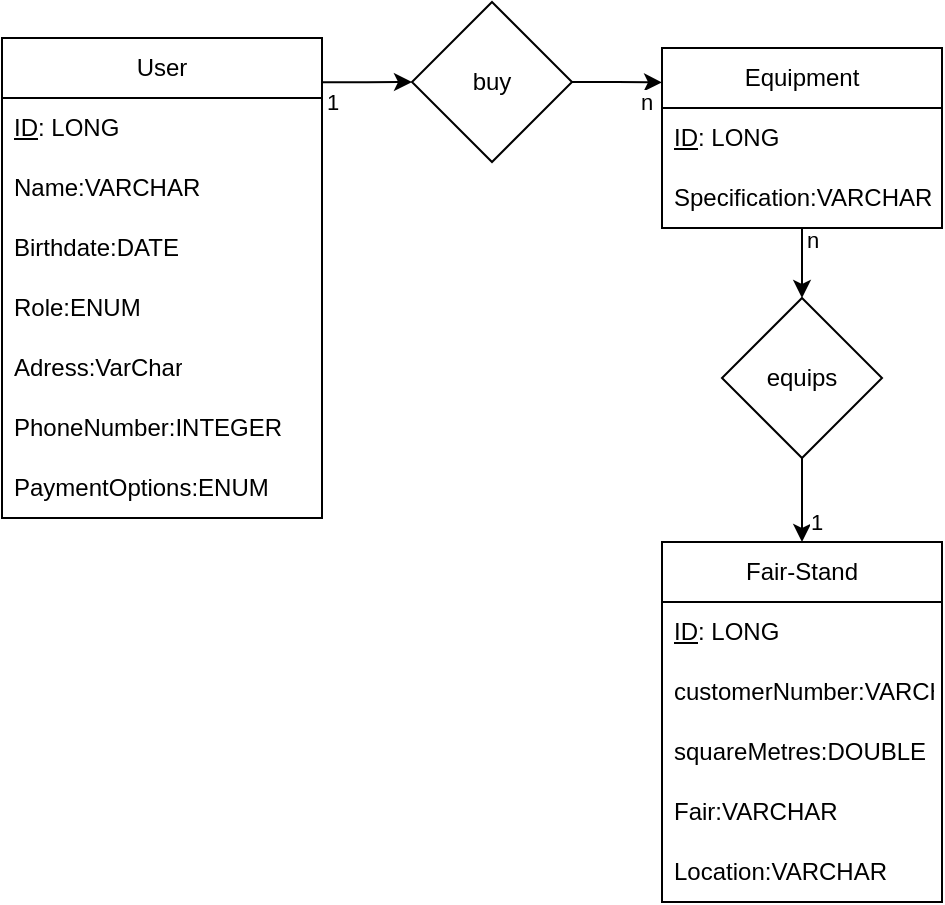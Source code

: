 <mxfile version="27.0.6">
  <diagram name="Seite-1" id="gmMJ7nSo-GBKjfZU2h9w">
    <mxGraphModel dx="535" dy="790" grid="0" gridSize="10" guides="1" tooltips="1" connect="1" arrows="1" fold="1" page="1" pageScale="1" pageWidth="827" pageHeight="1169" math="0" shadow="0">
      <root>
        <mxCell id="0" />
        <mxCell id="1" parent="0" />
        <mxCell id="BPRumey0LgZlAapXq2V7-12" value="Fair-Stand" style="swimlane;fontStyle=0;childLayout=stackLayout;horizontal=1;startSize=30;horizontalStack=0;resizeParent=1;resizeParentMax=0;resizeLast=0;collapsible=1;marginBottom=0;whiteSpace=wrap;html=1;" parent="1" vertex="1">
          <mxGeometry x="495" y="477" width="140" height="180" as="geometry" />
        </mxCell>
        <mxCell id="BPRumey0LgZlAapXq2V7-13" value="&lt;u&gt;ID&lt;/u&gt;: LONG" style="text;strokeColor=none;fillColor=none;align=left;verticalAlign=middle;spacingLeft=4;spacingRight=4;overflow=hidden;points=[[0,0.5],[1,0.5]];portConstraint=eastwest;rotatable=0;whiteSpace=wrap;html=1;" parent="BPRumey0LgZlAapXq2V7-12" vertex="1">
          <mxGeometry y="30" width="140" height="30" as="geometry" />
        </mxCell>
        <mxCell id="BPRumey0LgZlAapXq2V7-14" value="customerNumber:VARCHAR" style="text;strokeColor=none;fillColor=none;align=left;verticalAlign=middle;spacingLeft=4;spacingRight=4;overflow=hidden;points=[[0,0.5],[1,0.5]];portConstraint=eastwest;rotatable=0;whiteSpace=wrap;html=1;" parent="BPRumey0LgZlAapXq2V7-12" vertex="1">
          <mxGeometry y="60" width="140" height="30" as="geometry" />
        </mxCell>
        <mxCell id="BPRumey0LgZlAapXq2V7-16" value="squareMetres:DOUBLE" style="text;strokeColor=none;fillColor=none;align=left;verticalAlign=middle;spacingLeft=4;spacingRight=4;overflow=hidden;points=[[0,0.5],[1,0.5]];portConstraint=eastwest;rotatable=0;whiteSpace=wrap;html=1;" parent="BPRumey0LgZlAapXq2V7-12" vertex="1">
          <mxGeometry y="90" width="140" height="30" as="geometry" />
        </mxCell>
        <mxCell id="BPRumey0LgZlAapXq2V7-15" value="Fair:VARCHAR" style="text;strokeColor=none;fillColor=none;align=left;verticalAlign=middle;spacingLeft=4;spacingRight=4;overflow=hidden;points=[[0,0.5],[1,0.5]];portConstraint=eastwest;rotatable=0;whiteSpace=wrap;html=1;" parent="BPRumey0LgZlAapXq2V7-12" vertex="1">
          <mxGeometry y="120" width="140" height="30" as="geometry" />
        </mxCell>
        <mxCell id="BPRumey0LgZlAapXq2V7-18" value="Location:VARCHAR" style="text;strokeColor=none;fillColor=none;align=left;verticalAlign=middle;spacingLeft=4;spacingRight=4;overflow=hidden;points=[[0,0.5],[1,0.5]];portConstraint=eastwest;rotatable=0;whiteSpace=wrap;html=1;" parent="BPRumey0LgZlAapXq2V7-12" vertex="1">
          <mxGeometry y="150" width="140" height="30" as="geometry" />
        </mxCell>
        <mxCell id="BPRumey0LgZlAapXq2V7-29" value="1" style="edgeStyle=orthogonalEdgeStyle;rounded=0;orthogonalLoop=1;jettySize=auto;html=1;entryX=0;entryY=0.5;entryDx=0;entryDy=0;exitX=0.988;exitY=0.092;exitDx=0;exitDy=0;exitPerimeter=0;" parent="1" source="BPRumey0LgZlAapXq2V7-19" target="BPRumey0LgZlAapXq2V7-28" edge="1">
          <mxGeometry x="-0.714" y="-10" relative="1" as="geometry">
            <mxPoint as="offset" />
          </mxGeometry>
        </mxCell>
        <mxCell id="BPRumey0LgZlAapXq2V7-19" value="User" style="swimlane;fontStyle=0;childLayout=stackLayout;horizontal=1;startSize=30;horizontalStack=0;resizeParent=1;resizeParentMax=0;resizeLast=0;collapsible=1;marginBottom=0;whiteSpace=wrap;html=1;" parent="1" vertex="1">
          <mxGeometry x="165" y="225" width="160" height="240" as="geometry" />
        </mxCell>
        <mxCell id="BPRumey0LgZlAapXq2V7-20" value="&lt;u&gt;ID&lt;/u&gt;: LONG" style="text;strokeColor=none;fillColor=none;align=left;verticalAlign=middle;spacingLeft=4;spacingRight=4;overflow=hidden;points=[[0,0.5],[1,0.5]];portConstraint=eastwest;rotatable=0;whiteSpace=wrap;html=1;" parent="BPRumey0LgZlAapXq2V7-19" vertex="1">
          <mxGeometry y="30" width="160" height="30" as="geometry" />
        </mxCell>
        <mxCell id="BPRumey0LgZlAapXq2V7-21" value="Name:VARCHAR" style="text;strokeColor=none;fillColor=none;align=left;verticalAlign=middle;spacingLeft=4;spacingRight=4;overflow=hidden;points=[[0,0.5],[1,0.5]];portConstraint=eastwest;rotatable=0;whiteSpace=wrap;html=1;" parent="BPRumey0LgZlAapXq2V7-19" vertex="1">
          <mxGeometry y="60" width="160" height="30" as="geometry" />
        </mxCell>
        <mxCell id="BPRumey0LgZlAapXq2V7-22" value="Birthdate:DATE" style="text;strokeColor=none;fillColor=none;align=left;verticalAlign=middle;spacingLeft=4;spacingRight=4;overflow=hidden;points=[[0,0.5],[1,0.5]];portConstraint=eastwest;rotatable=0;whiteSpace=wrap;html=1;" parent="BPRumey0LgZlAapXq2V7-19" vertex="1">
          <mxGeometry y="90" width="160" height="30" as="geometry" />
        </mxCell>
        <mxCell id="BPRumey0LgZlAapXq2V7-23" value="Role:ENUM" style="text;strokeColor=none;fillColor=none;align=left;verticalAlign=middle;spacingLeft=4;spacingRight=4;overflow=hidden;points=[[0,0.5],[1,0.5]];portConstraint=eastwest;rotatable=0;whiteSpace=wrap;html=1;" parent="BPRumey0LgZlAapXq2V7-19" vertex="1">
          <mxGeometry y="120" width="160" height="30" as="geometry" />
        </mxCell>
        <mxCell id="BPRumey0LgZlAapXq2V7-24" value="Adress:VarChar" style="text;strokeColor=none;fillColor=none;align=left;verticalAlign=middle;spacingLeft=4;spacingRight=4;overflow=hidden;points=[[0,0.5],[1,0.5]];portConstraint=eastwest;rotatable=0;whiteSpace=wrap;html=1;" parent="BPRumey0LgZlAapXq2V7-19" vertex="1">
          <mxGeometry y="150" width="160" height="30" as="geometry" />
        </mxCell>
        <mxCell id="BPRumey0LgZlAapXq2V7-26" value="PhoneNumber:INTEGER" style="text;strokeColor=none;fillColor=none;align=left;verticalAlign=middle;spacingLeft=4;spacingRight=4;overflow=hidden;points=[[0,0.5],[1,0.5]];portConstraint=eastwest;rotatable=0;whiteSpace=wrap;html=1;" parent="BPRumey0LgZlAapXq2V7-19" vertex="1">
          <mxGeometry y="180" width="160" height="30" as="geometry" />
        </mxCell>
        <mxCell id="BPRumey0LgZlAapXq2V7-27" value="PaymentOptions:ENUM" style="text;strokeColor=none;fillColor=none;align=left;verticalAlign=middle;spacingLeft=4;spacingRight=4;overflow=hidden;points=[[0,0.5],[1,0.5]];portConstraint=eastwest;rotatable=0;whiteSpace=wrap;html=1;" parent="BPRumey0LgZlAapXq2V7-19" vertex="1">
          <mxGeometry y="210" width="160" height="30" as="geometry" />
        </mxCell>
        <mxCell id="BPRumey0LgZlAapXq2V7-28" value="buy" style="rhombus;whiteSpace=wrap;html=1;" parent="1" vertex="1">
          <mxGeometry x="370" y="207" width="80" height="80" as="geometry" />
        </mxCell>
        <mxCell id="BPRumey0LgZlAapXq2V7-30" style="edgeStyle=orthogonalEdgeStyle;rounded=0;orthogonalLoop=1;jettySize=auto;html=1;entryX=0;entryY=0.191;entryDx=0;entryDy=0;exitX=1;exitY=0.5;exitDx=0;exitDy=0;entryPerimeter=0;" parent="1" source="BPRumey0LgZlAapXq2V7-28" edge="1" target="cZ1bHIhM73JzIccubqy1-1">
          <mxGeometry relative="1" as="geometry">
            <mxPoint x="600" y="200" as="targetPoint" />
          </mxGeometry>
        </mxCell>
        <mxCell id="BPRumey0LgZlAapXq2V7-32" value="n" style="edgeLabel;html=1;align=center;verticalAlign=middle;resizable=0;points=[];" parent="BPRumey0LgZlAapXq2V7-30" vertex="1" connectable="0">
          <mxGeometry x="0.077" y="1" relative="1" as="geometry">
            <mxPoint x="12" y="11" as="offset" />
          </mxGeometry>
        </mxCell>
        <mxCell id="cZ1bHIhM73JzIccubqy1-8" style="edgeStyle=orthogonalEdgeStyle;rounded=0;orthogonalLoop=1;jettySize=auto;html=1;" edge="1" parent="1" source="cZ1bHIhM73JzIccubqy1-1" target="cZ1bHIhM73JzIccubqy1-7">
          <mxGeometry relative="1" as="geometry" />
        </mxCell>
        <mxCell id="cZ1bHIhM73JzIccubqy1-12" value="n" style="edgeLabel;html=1;align=center;verticalAlign=middle;resizable=0;points=[];" vertex="1" connectable="0" parent="cZ1bHIhM73JzIccubqy1-8">
          <mxGeometry x="-0.176" y="2" relative="1" as="geometry">
            <mxPoint x="3" y="-13" as="offset" />
          </mxGeometry>
        </mxCell>
        <mxCell id="cZ1bHIhM73JzIccubqy1-1" value="Equipment" style="swimlane;fontStyle=0;childLayout=stackLayout;horizontal=1;startSize=30;horizontalStack=0;resizeParent=1;resizeParentMax=0;resizeLast=0;collapsible=1;marginBottom=0;whiteSpace=wrap;html=1;" vertex="1" parent="1">
          <mxGeometry x="495" y="230" width="140" height="90" as="geometry" />
        </mxCell>
        <mxCell id="cZ1bHIhM73JzIccubqy1-2" value="&lt;u&gt;ID&lt;/u&gt;: LONG" style="text;strokeColor=none;fillColor=none;align=left;verticalAlign=middle;spacingLeft=4;spacingRight=4;overflow=hidden;points=[[0,0.5],[1,0.5]];portConstraint=eastwest;rotatable=0;whiteSpace=wrap;html=1;" vertex="1" parent="cZ1bHIhM73JzIccubqy1-1">
          <mxGeometry y="30" width="140" height="30" as="geometry" />
        </mxCell>
        <mxCell id="cZ1bHIhM73JzIccubqy1-3" value="Specification:VARCHAR" style="text;strokeColor=none;fillColor=none;align=left;verticalAlign=middle;spacingLeft=4;spacingRight=4;overflow=hidden;points=[[0,0.5],[1,0.5]];portConstraint=eastwest;rotatable=0;whiteSpace=wrap;html=1;" vertex="1" parent="cZ1bHIhM73JzIccubqy1-1">
          <mxGeometry y="60" width="140" height="30" as="geometry" />
        </mxCell>
        <mxCell id="cZ1bHIhM73JzIccubqy1-10" style="edgeStyle=orthogonalEdgeStyle;rounded=0;orthogonalLoop=1;jettySize=auto;html=1;entryX=0.5;entryY=0;entryDx=0;entryDy=0;" edge="1" parent="1" source="cZ1bHIhM73JzIccubqy1-7" target="BPRumey0LgZlAapXq2V7-12">
          <mxGeometry relative="1" as="geometry" />
        </mxCell>
        <mxCell id="cZ1bHIhM73JzIccubqy1-11" value="1" style="edgeLabel;html=1;align=center;verticalAlign=middle;resizable=0;points=[];" vertex="1" connectable="0" parent="cZ1bHIhM73JzIccubqy1-10">
          <mxGeometry x="0.429" y="4" relative="1" as="geometry">
            <mxPoint x="3" y="2" as="offset" />
          </mxGeometry>
        </mxCell>
        <mxCell id="cZ1bHIhM73JzIccubqy1-7" value="equips" style="rhombus;whiteSpace=wrap;html=1;" vertex="1" parent="1">
          <mxGeometry x="525" y="355" width="80" height="80" as="geometry" />
        </mxCell>
      </root>
    </mxGraphModel>
  </diagram>
</mxfile>

